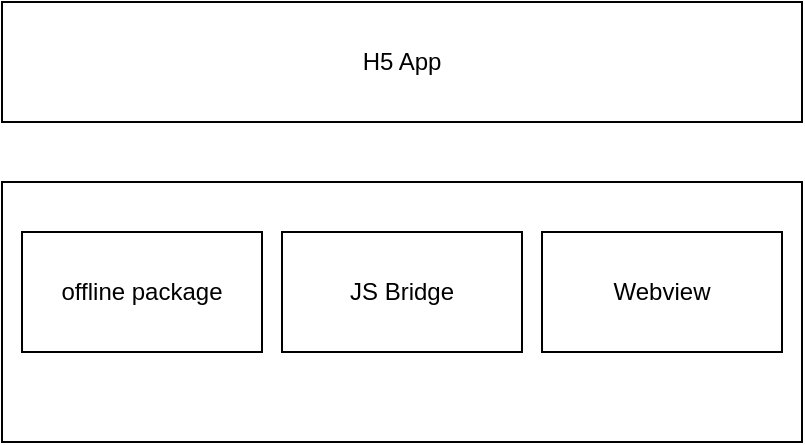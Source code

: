 <mxfile version="14.2.6" type="github">
  <diagram id="IBeV52Dvib6WmM_SwoOW" name="Page-1">
    <mxGraphModel dx="946" dy="558" grid="1" gridSize="10" guides="1" tooltips="1" connect="1" arrows="1" fold="1" page="1" pageScale="1" pageWidth="827" pageHeight="1169" math="0" shadow="0">
      <root>
        <mxCell id="0" />
        <mxCell id="1" parent="0" />
        <mxCell id="Dpd_AiJqUuJBqy7dTWKQ-2" value="" style="rounded=0;whiteSpace=wrap;html=1;" parent="1" vertex="1">
          <mxGeometry x="200" y="190" width="400" height="130" as="geometry" />
        </mxCell>
        <mxCell id="Dpd_AiJqUuJBqy7dTWKQ-3" value="H5 App" style="rounded=0;whiteSpace=wrap;html=1;" parent="1" vertex="1">
          <mxGeometry x="200" y="100" width="400" height="60" as="geometry" />
        </mxCell>
        <mxCell id="Dpd_AiJqUuJBqy7dTWKQ-4" value="offline package" style="rounded=0;whiteSpace=wrap;html=1;" parent="1" vertex="1">
          <mxGeometry x="210" y="215" width="120" height="60" as="geometry" />
        </mxCell>
        <mxCell id="Dpd_AiJqUuJBqy7dTWKQ-5" value="JS Bridge" style="rounded=0;whiteSpace=wrap;html=1;" parent="1" vertex="1">
          <mxGeometry x="340" y="215" width="120" height="60" as="geometry" />
        </mxCell>
        <mxCell id="Dpd_AiJqUuJBqy7dTWKQ-6" value="Webview" style="rounded=0;whiteSpace=wrap;html=1;" parent="1" vertex="1">
          <mxGeometry x="470" y="215" width="120" height="60" as="geometry" />
        </mxCell>
      </root>
    </mxGraphModel>
  </diagram>
</mxfile>
